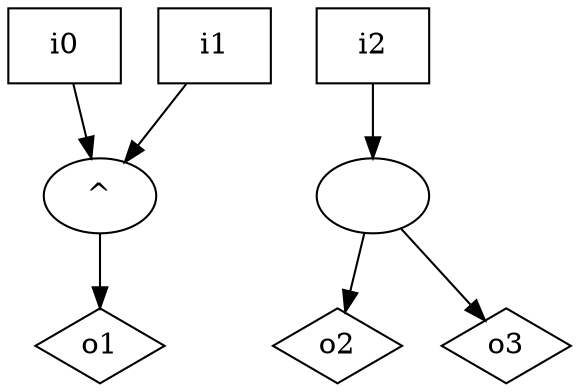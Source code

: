 digraph G {
n0 [label="i0",shape="box"];
n1 [label="i1",shape="box"];
n2 [label="i2",shape="box"];
n3 [label="^"];
n4 [label=""];
n5 [label="o1",shape="diamond"];
n6 [label="o2",shape="diamond"];
n7 [label="o3",shape="diamond"];
n0 -> n3
n1 -> n3
n2 -> n4
n3 -> n5
n4 -> n6
n4 -> n7
}
